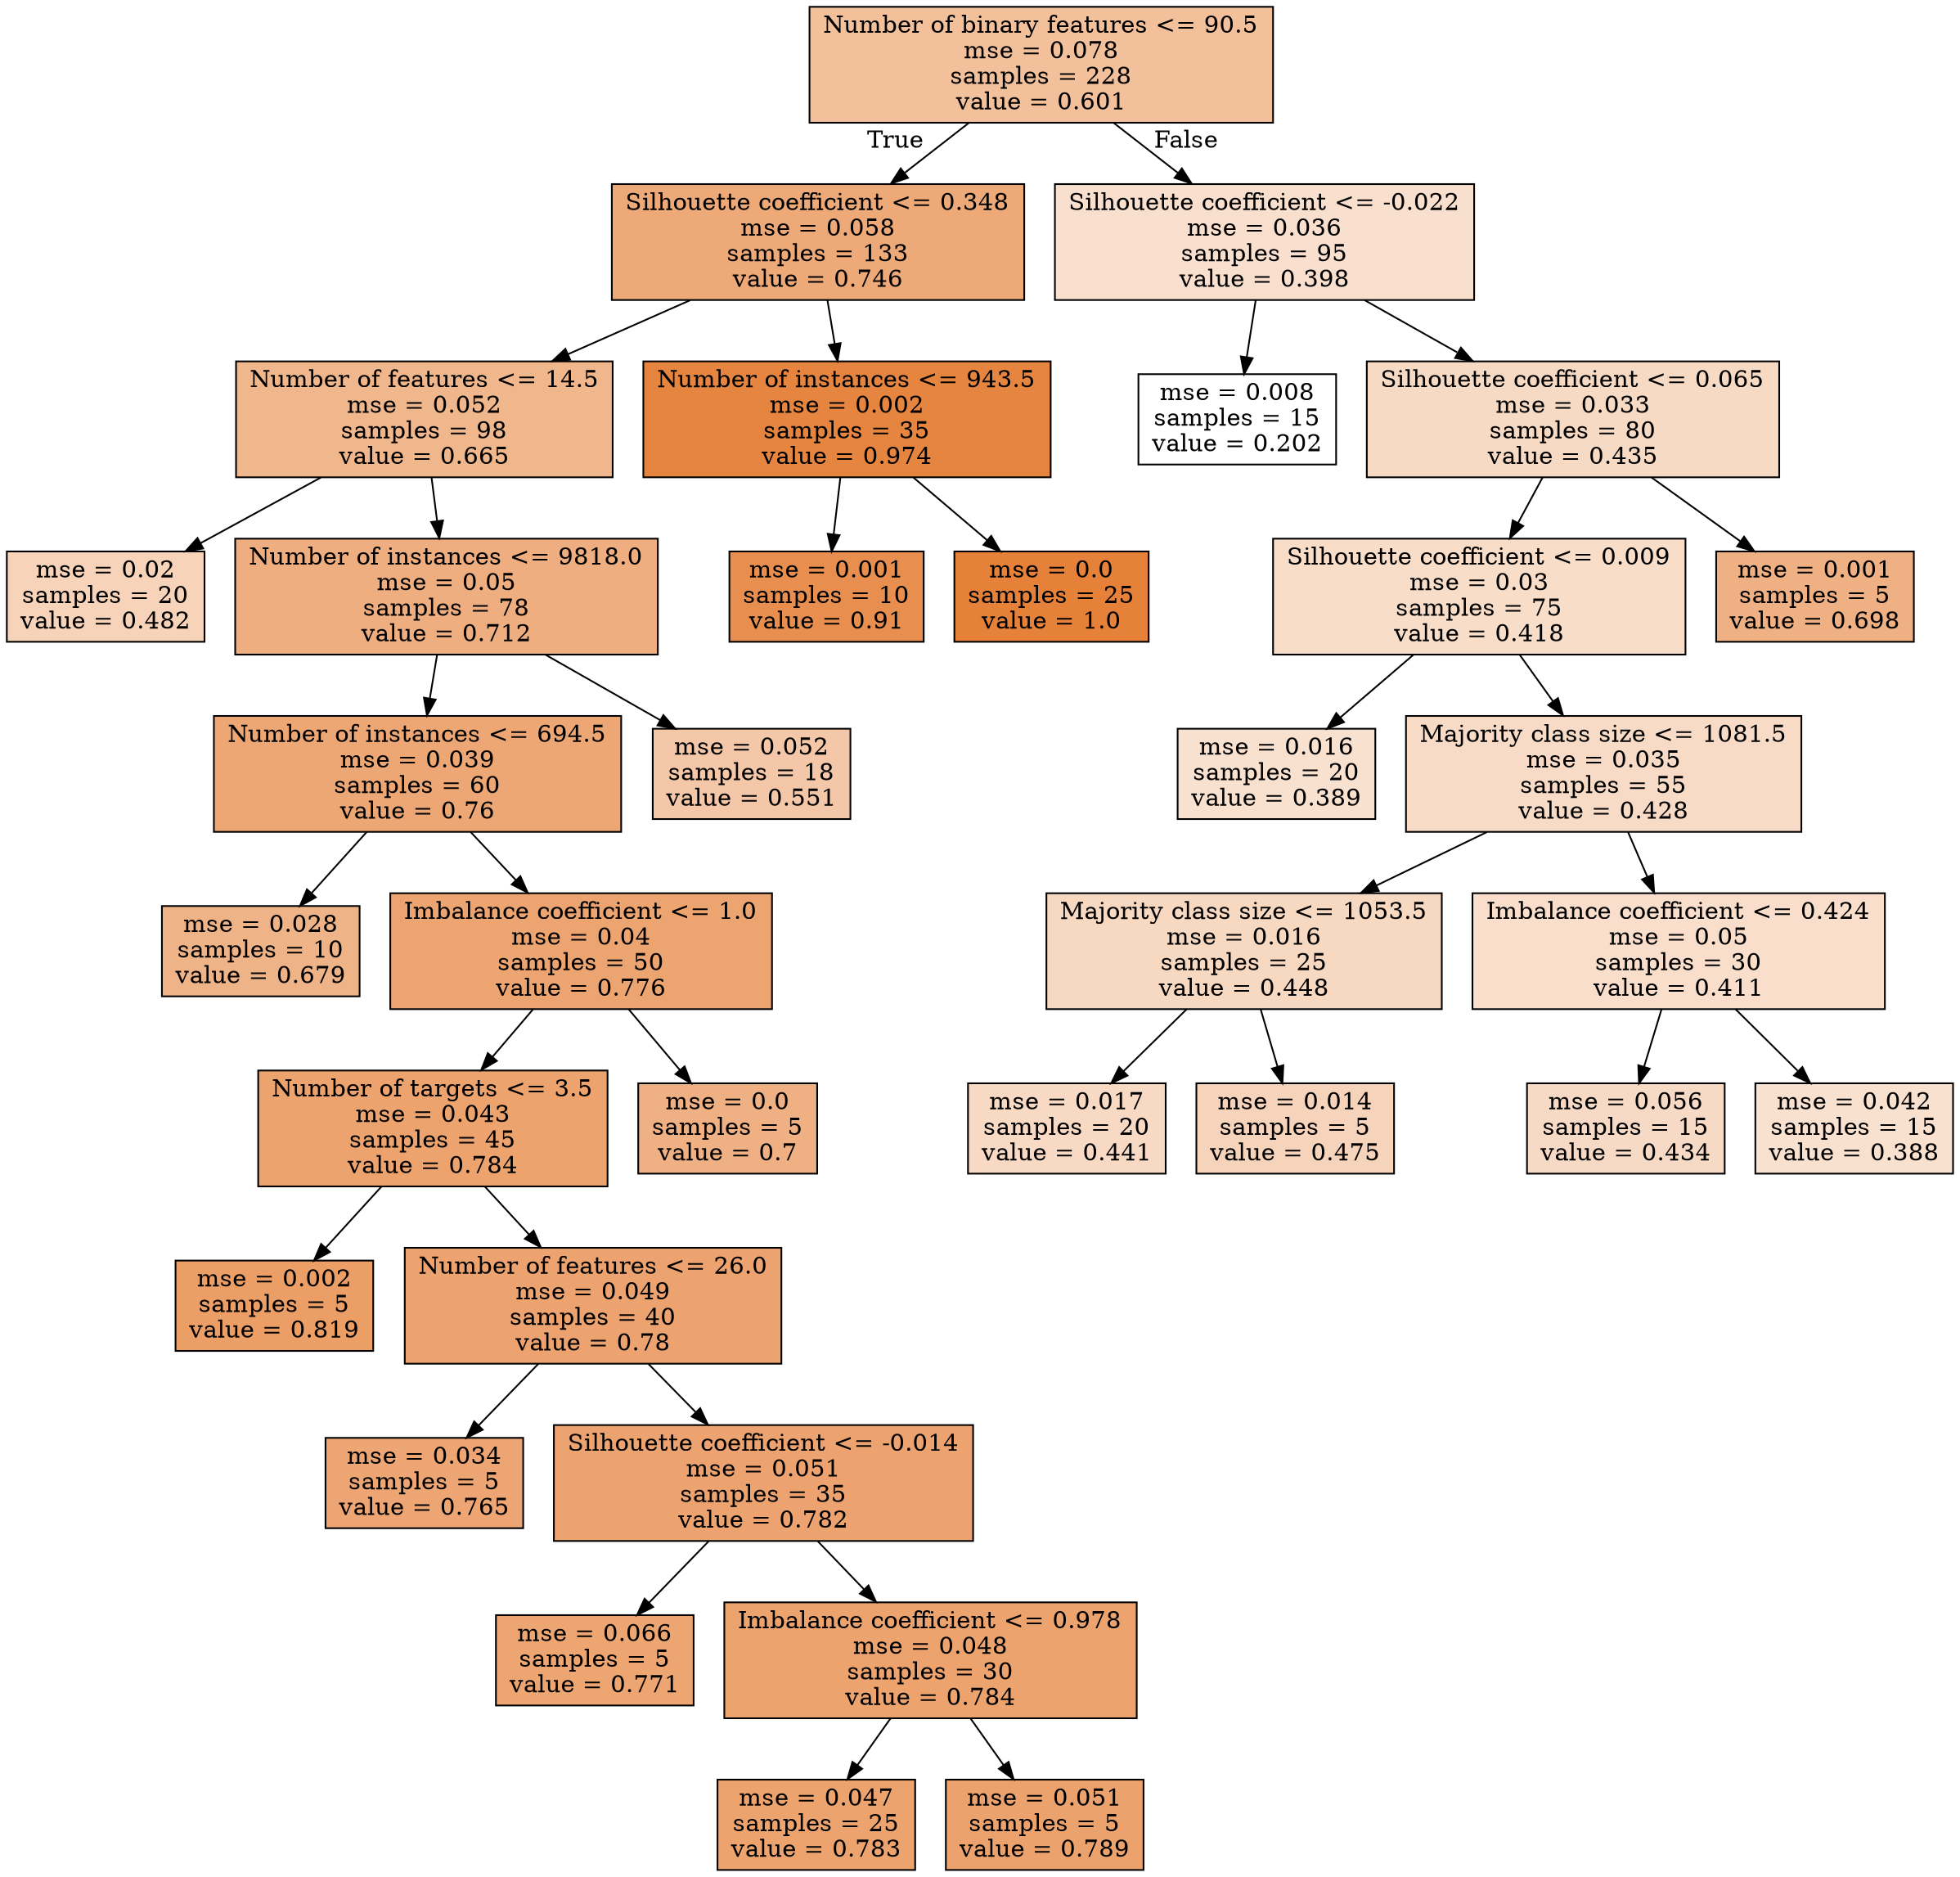 digraph Tree {
node [shape=box, style="filled", color="black"] ;
0 [label="Number of binary features <= 90.5\nmse = 0.078\nsamples = 228\nvalue = 0.601", fillcolor="#e5813980"] ;
1 [label="Silhouette coefficient <= 0.348\nmse = 0.058\nsamples = 133\nvalue = 0.746", fillcolor="#e58139ae"] ;
0 -> 1 [labeldistance=2.5, labelangle=45, headlabel="True"] ;
2 [label="Number of features <= 14.5\nmse = 0.052\nsamples = 98\nvalue = 0.665", fillcolor="#e5813994"] ;
1 -> 2 ;
3 [label="mse = 0.02\nsamples = 20\nvalue = 0.482", fillcolor="#e5813959"] ;
2 -> 3 ;
4 [label="Number of instances <= 9818.0\nmse = 0.05\nsamples = 78\nvalue = 0.712", fillcolor="#e58139a3"] ;
2 -> 4 ;
5 [label="Number of instances <= 694.5\nmse = 0.039\nsamples = 60\nvalue = 0.76", fillcolor="#e58139b2"] ;
4 -> 5 ;
6 [label="mse = 0.028\nsamples = 10\nvalue = 0.679", fillcolor="#e5813999"] ;
5 -> 6 ;
7 [label="Imbalance coefficient <= 1.0\nmse = 0.04\nsamples = 50\nvalue = 0.776", fillcolor="#e58139b7"] ;
5 -> 7 ;
8 [label="Number of targets <= 3.5\nmse = 0.043\nsamples = 45\nvalue = 0.784", fillcolor="#e58139ba"] ;
7 -> 8 ;
9 [label="mse = 0.002\nsamples = 5\nvalue = 0.819", fillcolor="#e58139c5"] ;
8 -> 9 ;
10 [label="Number of features <= 26.0\nmse = 0.049\nsamples = 40\nvalue = 0.78", fillcolor="#e58139b9"] ;
8 -> 10 ;
11 [label="mse = 0.034\nsamples = 5\nvalue = 0.765", fillcolor="#e58139b4"] ;
10 -> 11 ;
12 [label="Silhouette coefficient <= -0.014\nmse = 0.051\nsamples = 35\nvalue = 0.782", fillcolor="#e58139b9"] ;
10 -> 12 ;
13 [label="mse = 0.066\nsamples = 5\nvalue = 0.771", fillcolor="#e58139b6"] ;
12 -> 13 ;
14 [label="Imbalance coefficient <= 0.978\nmse = 0.048\nsamples = 30\nvalue = 0.784", fillcolor="#e58139ba"] ;
12 -> 14 ;
15 [label="mse = 0.047\nsamples = 25\nvalue = 0.783", fillcolor="#e58139ba"] ;
14 -> 15 ;
16 [label="mse = 0.051\nsamples = 5\nvalue = 0.789", fillcolor="#e58139bc"] ;
14 -> 16 ;
17 [label="mse = 0.0\nsamples = 5\nvalue = 0.7", fillcolor="#e581399f"] ;
7 -> 17 ;
18 [label="mse = 0.052\nsamples = 18\nvalue = 0.551", fillcolor="#e5813970"] ;
4 -> 18 ;
19 [label="Number of instances <= 943.5\nmse = 0.002\nsamples = 35\nvalue = 0.974", fillcolor="#e58139f7"] ;
1 -> 19 ;
20 [label="mse = 0.001\nsamples = 10\nvalue = 0.91", fillcolor="#e58139e2"] ;
19 -> 20 ;
21 [label="mse = 0.0\nsamples = 25\nvalue = 1.0", fillcolor="#e58139ff"] ;
19 -> 21 ;
22 [label="Silhouette coefficient <= -0.022\nmse = 0.036\nsamples = 95\nvalue = 0.398", fillcolor="#e581393f"] ;
0 -> 22 [labeldistance=2.5, labelangle=-45, headlabel="False"] ;
23 [label="mse = 0.008\nsamples = 15\nvalue = 0.202", fillcolor="#e5813900"] ;
22 -> 23 ;
24 [label="Silhouette coefficient <= 0.065\nmse = 0.033\nsamples = 80\nvalue = 0.435", fillcolor="#e581394b"] ;
22 -> 24 ;
25 [label="Silhouette coefficient <= 0.009\nmse = 0.03\nsamples = 75\nvalue = 0.418", fillcolor="#e5813945"] ;
24 -> 25 ;
26 [label="mse = 0.016\nsamples = 20\nvalue = 0.389", fillcolor="#e581393c"] ;
25 -> 26 ;
27 [label="Majority class size <= 1081.5\nmse = 0.035\nsamples = 55\nvalue = 0.428", fillcolor="#e5813948"] ;
25 -> 27 ;
28 [label="Majority class size <= 1053.5\nmse = 0.016\nsamples = 25\nvalue = 0.448", fillcolor="#e581394f"] ;
27 -> 28 ;
29 [label="mse = 0.017\nsamples = 20\nvalue = 0.441", fillcolor="#e581394c"] ;
28 -> 29 ;
30 [label="mse = 0.014\nsamples = 5\nvalue = 0.475", fillcolor="#e5813957"] ;
28 -> 30 ;
31 [label="Imbalance coefficient <= 0.424\nmse = 0.05\nsamples = 30\nvalue = 0.411", fillcolor="#e5813943"] ;
27 -> 31 ;
32 [label="mse = 0.056\nsamples = 15\nvalue = 0.434", fillcolor="#e581394a"] ;
31 -> 32 ;
33 [label="mse = 0.042\nsamples = 15\nvalue = 0.388", fillcolor="#e581393c"] ;
31 -> 33 ;
34 [label="mse = 0.001\nsamples = 5\nvalue = 0.698", fillcolor="#e581399f"] ;
24 -> 34 ;
}